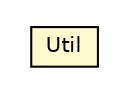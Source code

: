 #!/usr/local/bin/dot
#
# Class diagram 
# Generated by UMLGraph version R5_6-24-gf6e263 (http://www.umlgraph.org/)
#

digraph G {
	edge [fontname="Helvetica",fontsize=10,labelfontname="Helvetica",labelfontsize=10];
	node [fontname="Helvetica",fontsize=10,shape=plaintext];
	nodesep=0.25;
	ranksep=0.5;
	// org.universAAL.middleware.interfaces.utils.Util
	c389398 [label=<<table title="org.universAAL.middleware.interfaces.utils.Util" border="0" cellborder="1" cellspacing="0" cellpadding="2" port="p" bgcolor="lemonChiffon" href="./Util.html">
		<tr><td><table border="0" cellspacing="0" cellpadding="1">
<tr><td align="center" balign="center"> Util </td></tr>
		</table></td></tr>
		</table>>, URL="./Util.html", fontname="Helvetica", fontcolor="black", fontsize=10.0];
}

